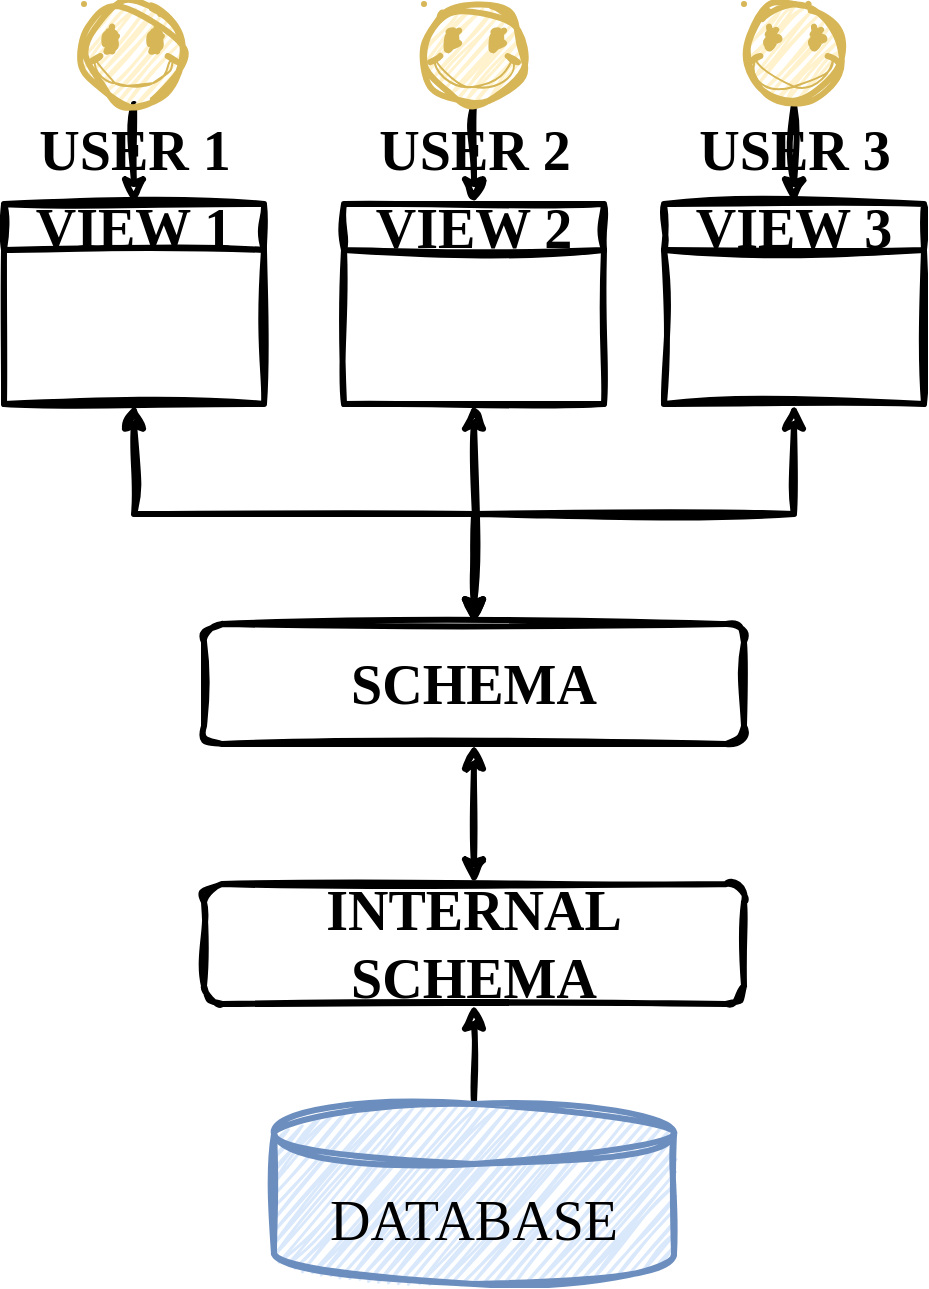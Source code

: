 <mxfile version="21.5.1" type="device">
  <diagram name="Page-1" id="FFV1773OcgWr84hGaA0s">
    <mxGraphModel dx="1114" dy="999" grid="1" gridSize="10" guides="1" tooltips="1" connect="1" arrows="1" fold="1" page="1" pageScale="1" pageWidth="850" pageHeight="1100" math="0" shadow="0">
      <root>
        <mxCell id="0" />
        <mxCell id="1" parent="0" />
        <mxCell id="O4bdinVBLlnjQzcxK2iS-24" style="edgeStyle=orthogonalEdgeStyle;rounded=0;sketch=1;hachureGap=4;jiggle=2;curveFitting=1;orthogonalLoop=1;jettySize=auto;html=1;entryX=0.5;entryY=0;entryDx=0;entryDy=0;fontFamily=Architects Daughter;fontSource=https%3A%2F%2Ffonts.googleapis.com%2Fcss%3Ffamily%3DArchitects%2BDaughter;fontSize=16;strokeWidth=3;" edge="1" parent="1" source="O4bdinVBLlnjQzcxK2iS-4" target="O4bdinVBLlnjQzcxK2iS-22">
          <mxGeometry relative="1" as="geometry" />
        </mxCell>
        <mxCell id="O4bdinVBLlnjQzcxK2iS-4" value="&lt;b&gt;&lt;font style=&quot;font-size: 28px;&quot; face=&quot;FZJingLeiS-R-GB&quot;&gt;USER 1&lt;/font&gt;&lt;/b&gt;" style="verticalLabelPosition=bottom;verticalAlign=top;html=1;shape=mxgraph.basic.smiley;sketch=1;hachureGap=4;jiggle=2;curveFitting=1;fontFamily=Architects Daughter;fontSource=https%3A%2F%2Ffonts.googleapis.com%2Fcss%3Ffamily%3DArchitects%2BDaughter;fontSize=20;strokeWidth=3;fillColor=#fff2cc;strokeColor=#d6b656;" vertex="1" parent="1">
          <mxGeometry x="250" y="120" width="50" height="50" as="geometry" />
        </mxCell>
        <mxCell id="O4bdinVBLlnjQzcxK2iS-5" style="edgeStyle=orthogonalEdgeStyle;rounded=0;sketch=1;hachureGap=4;jiggle=2;curveFitting=1;orthogonalLoop=1;jettySize=auto;html=1;entryX=0.5;entryY=1;entryDx=0;entryDy=0;fontFamily=Architects Daughter;fontSource=https%3A%2F%2Ffonts.googleapis.com%2Fcss%3Ffamily%3DArchitects%2BDaughter;fontSize=16;strokeWidth=3;" edge="1" parent="1" source="O4bdinVBLlnjQzcxK2iS-6" target="O4bdinVBLlnjQzcxK2iS-20">
          <mxGeometry relative="1" as="geometry" />
        </mxCell>
        <mxCell id="O4bdinVBLlnjQzcxK2iS-6" value="&lt;font style=&quot;font-size: 28px;&quot; face=&quot;FZJingLeiS-R-GB&quot;&gt;DATABASE&lt;/font&gt;" style="shape=cylinder3;whiteSpace=wrap;html=1;boundedLbl=1;backgroundOutline=1;size=15;sketch=1;hachureGap=4;jiggle=2;curveFitting=1;fontFamily=Architects Daughter;fontSource=https%3A%2F%2Ffonts.googleapis.com%2Fcss%3Ffamily%3DArchitects%2BDaughter;fontSize=20;strokeWidth=3;fillColor=#dae8fc;strokeColor=#6c8ebf;" vertex="1" parent="1">
          <mxGeometry x="345" y="670" width="200" height="90" as="geometry" />
        </mxCell>
        <mxCell id="O4bdinVBLlnjQzcxK2iS-7" style="edgeStyle=orthogonalEdgeStyle;rounded=0;sketch=1;hachureGap=4;jiggle=2;curveFitting=1;orthogonalLoop=1;jettySize=auto;html=1;exitX=0.5;exitY=1;exitDx=0;exitDy=0;exitPerimeter=0;entryX=0.5;entryY=0;entryDx=0;entryDy=0;fontFamily=Architects Daughter;fontSource=https%3A%2F%2Ffonts.googleapis.com%2Fcss%3Ffamily%3DArchitects%2BDaughter;fontSize=16;strokeWidth=3;" edge="1" parent="1" source="O4bdinVBLlnjQzcxK2iS-8" target="O4bdinVBLlnjQzcxK2iS-11">
          <mxGeometry relative="1" as="geometry" />
        </mxCell>
        <mxCell id="O4bdinVBLlnjQzcxK2iS-8" value="&lt;b&gt;&lt;font style=&quot;font-size: 28px;&quot; face=&quot;FZJingLeiS-R-GB&quot;&gt;USER 2&lt;/font&gt;&lt;/b&gt;" style="verticalLabelPosition=bottom;verticalAlign=top;html=1;shape=mxgraph.basic.smiley;sketch=1;hachureGap=4;jiggle=2;curveFitting=1;fontFamily=Architects Daughter;fontSource=https%3A%2F%2Ffonts.googleapis.com%2Fcss%3Ffamily%3DArchitects%2BDaughter;fontSize=20;strokeWidth=3;fillColor=#fff2cc;strokeColor=#d6b656;" vertex="1" parent="1">
          <mxGeometry x="420" y="120" width="50" height="50" as="geometry" />
        </mxCell>
        <mxCell id="O4bdinVBLlnjQzcxK2iS-23" style="edgeStyle=orthogonalEdgeStyle;rounded=0;sketch=1;hachureGap=4;jiggle=2;curveFitting=1;orthogonalLoop=1;jettySize=auto;html=1;entryX=0.5;entryY=0;entryDx=0;entryDy=0;fontFamily=Architects Daughter;fontSource=https%3A%2F%2Ffonts.googleapis.com%2Fcss%3Ffamily%3DArchitects%2BDaughter;fontSize=16;strokeWidth=3;" edge="1" parent="1" source="O4bdinVBLlnjQzcxK2iS-10" target="O4bdinVBLlnjQzcxK2iS-21">
          <mxGeometry relative="1" as="geometry" />
        </mxCell>
        <mxCell id="O4bdinVBLlnjQzcxK2iS-10" value="&lt;b&gt;&lt;font style=&quot;font-size: 28px;&quot; face=&quot;FZJingLeiS-R-GB&quot;&gt;USER 3&lt;/font&gt;&lt;/b&gt;" style="verticalLabelPosition=bottom;verticalAlign=top;html=1;shape=mxgraph.basic.smiley;sketch=1;hachureGap=4;jiggle=2;curveFitting=1;fontFamily=Architects Daughter;fontSource=https%3A%2F%2Ffonts.googleapis.com%2Fcss%3Ffamily%3DArchitects%2BDaughter;fontSize=20;strokeWidth=3;fillColor=#fff2cc;strokeColor=#d6b656;" vertex="1" parent="1">
          <mxGeometry x="580" y="120" width="50" height="50" as="geometry" />
        </mxCell>
        <mxCell id="O4bdinVBLlnjQzcxK2iS-11" value="&lt;font style=&quot;font-size: 28px;&quot; face=&quot;FZJingLeiS-R-GB&quot;&gt;VIEW 2&lt;br&gt;&lt;/font&gt;" style="swimlane;whiteSpace=wrap;html=1;sketch=1;hachureGap=4;jiggle=2;curveFitting=1;fontFamily=Architects Daughter;fontSource=https%3A%2F%2Ffonts.googleapis.com%2Fcss%3Ffamily%3DArchitects%2BDaughter;fontSize=20;strokeWidth=3;" vertex="1" parent="1">
          <mxGeometry x="380" y="220" width="130" height="100" as="geometry">
            <mxRectangle x="310" y="220" width="120" height="50" as="alternateBounds" />
          </mxGeometry>
        </mxCell>
        <mxCell id="O4bdinVBLlnjQzcxK2iS-20" value="&lt;font style=&quot;font-size: 28px;&quot; face=&quot;FZJingLeiS-R-GB&quot;&gt;&lt;b&gt;INTERNAL SCHEMA&lt;/b&gt;&lt;/font&gt;" style="rounded=1;whiteSpace=wrap;html=1;sketch=1;hachureGap=4;jiggle=2;curveFitting=1;fontFamily=Architects Daughter;fontSource=https%3A%2F%2Ffonts.googleapis.com%2Fcss%3Ffamily%3DArchitects%2BDaughter;fontSize=20;fillColor=none;strokeWidth=3;" vertex="1" parent="1">
          <mxGeometry x="310" y="560" width="270" height="60" as="geometry" />
        </mxCell>
        <mxCell id="O4bdinVBLlnjQzcxK2iS-21" value="&lt;font style=&quot;font-size: 28px;&quot; face=&quot;FZJingLeiS-R-GB&quot;&gt;VIEW 3&lt;/font&gt;" style="swimlane;whiteSpace=wrap;html=1;sketch=1;hachureGap=4;jiggle=2;curveFitting=1;fontFamily=Architects Daughter;fontSource=https%3A%2F%2Ffonts.googleapis.com%2Fcss%3Ffamily%3DArchitects%2BDaughter;fontSize=20;strokeWidth=3;" vertex="1" parent="1">
          <mxGeometry x="540" y="220" width="130" height="100" as="geometry">
            <mxRectangle x="310" y="220" width="120" height="50" as="alternateBounds" />
          </mxGeometry>
        </mxCell>
        <mxCell id="O4bdinVBLlnjQzcxK2iS-22" value="&lt;font style=&quot;font-size: 28px;&quot; face=&quot;FZJingLeiS-R-GB&quot;&gt;VIEW 1&lt;/font&gt;" style="swimlane;whiteSpace=wrap;html=1;sketch=1;hachureGap=4;jiggle=2;curveFitting=1;fontFamily=Architects Daughter;fontSource=https%3A%2F%2Ffonts.googleapis.com%2Fcss%3Ffamily%3DArchitects%2BDaughter;fontSize=20;strokeWidth=3;" vertex="1" parent="1">
          <mxGeometry x="210" y="220" width="130" height="100" as="geometry">
            <mxRectangle x="310" y="220" width="120" height="50" as="alternateBounds" />
          </mxGeometry>
        </mxCell>
        <mxCell id="O4bdinVBLlnjQzcxK2iS-26" style="edgeStyle=orthogonalEdgeStyle;rounded=0;sketch=1;hachureGap=4;jiggle=2;curveFitting=1;orthogonalLoop=1;jettySize=auto;html=1;entryX=0.5;entryY=0;entryDx=0;entryDy=0;fontFamily=Architects Daughter;fontSource=https%3A%2F%2Ffonts.googleapis.com%2Fcss%3Ffamily%3DArchitects%2BDaughter;fontSize=16;strokeWidth=3;startArrow=classic;startFill=1;" edge="1" parent="1" source="O4bdinVBLlnjQzcxK2iS-25" target="O4bdinVBLlnjQzcxK2iS-20">
          <mxGeometry relative="1" as="geometry" />
        </mxCell>
        <mxCell id="O4bdinVBLlnjQzcxK2iS-27" style="edgeStyle=orthogonalEdgeStyle;rounded=0;sketch=1;hachureGap=4;jiggle=2;curveFitting=1;orthogonalLoop=1;jettySize=auto;html=1;entryX=0.5;entryY=1;entryDx=0;entryDy=0;fontFamily=Architects Daughter;fontSource=https%3A%2F%2Ffonts.googleapis.com%2Fcss%3Ffamily%3DArchitects%2BDaughter;fontSize=16;strokeWidth=3;startArrow=classic;startFill=1;" edge="1" parent="1" source="O4bdinVBLlnjQzcxK2iS-25" target="O4bdinVBLlnjQzcxK2iS-22">
          <mxGeometry relative="1" as="geometry" />
        </mxCell>
        <mxCell id="O4bdinVBLlnjQzcxK2iS-28" style="edgeStyle=orthogonalEdgeStyle;rounded=0;sketch=1;hachureGap=4;jiggle=2;curveFitting=1;orthogonalLoop=1;jettySize=auto;html=1;entryX=0.5;entryY=1;entryDx=0;entryDy=0;fontFamily=Architects Daughter;fontSource=https%3A%2F%2Ffonts.googleapis.com%2Fcss%3Ffamily%3DArchitects%2BDaughter;fontSize=16;strokeWidth=3;startArrow=classic;startFill=1;" edge="1" parent="1" source="O4bdinVBLlnjQzcxK2iS-25" target="O4bdinVBLlnjQzcxK2iS-11">
          <mxGeometry relative="1" as="geometry" />
        </mxCell>
        <mxCell id="O4bdinVBLlnjQzcxK2iS-29" style="edgeStyle=orthogonalEdgeStyle;rounded=0;sketch=1;hachureGap=4;jiggle=2;curveFitting=1;orthogonalLoop=1;jettySize=auto;html=1;entryX=0.5;entryY=1;entryDx=0;entryDy=0;fontFamily=Architects Daughter;fontSource=https%3A%2F%2Ffonts.googleapis.com%2Fcss%3Ffamily%3DArchitects%2BDaughter;fontSize=16;strokeWidth=3;startArrow=classic;startFill=1;" edge="1" parent="1" source="O4bdinVBLlnjQzcxK2iS-25" target="O4bdinVBLlnjQzcxK2iS-21">
          <mxGeometry relative="1" as="geometry" />
        </mxCell>
        <mxCell id="O4bdinVBLlnjQzcxK2iS-25" value="&lt;font style=&quot;font-size: 28px;&quot; face=&quot;FZJingLeiS-R-GB&quot;&gt;&lt;b&gt;SCHEMA&lt;/b&gt;&lt;/font&gt;" style="rounded=1;whiteSpace=wrap;html=1;sketch=1;hachureGap=4;jiggle=2;curveFitting=1;fontFamily=Architects Daughter;fontSource=https%3A%2F%2Ffonts.googleapis.com%2Fcss%3Ffamily%3DArchitects%2BDaughter;fontSize=20;fillColor=none;strokeWidth=3;" vertex="1" parent="1">
          <mxGeometry x="310" y="430" width="270" height="60" as="geometry" />
        </mxCell>
      </root>
    </mxGraphModel>
  </diagram>
</mxfile>
